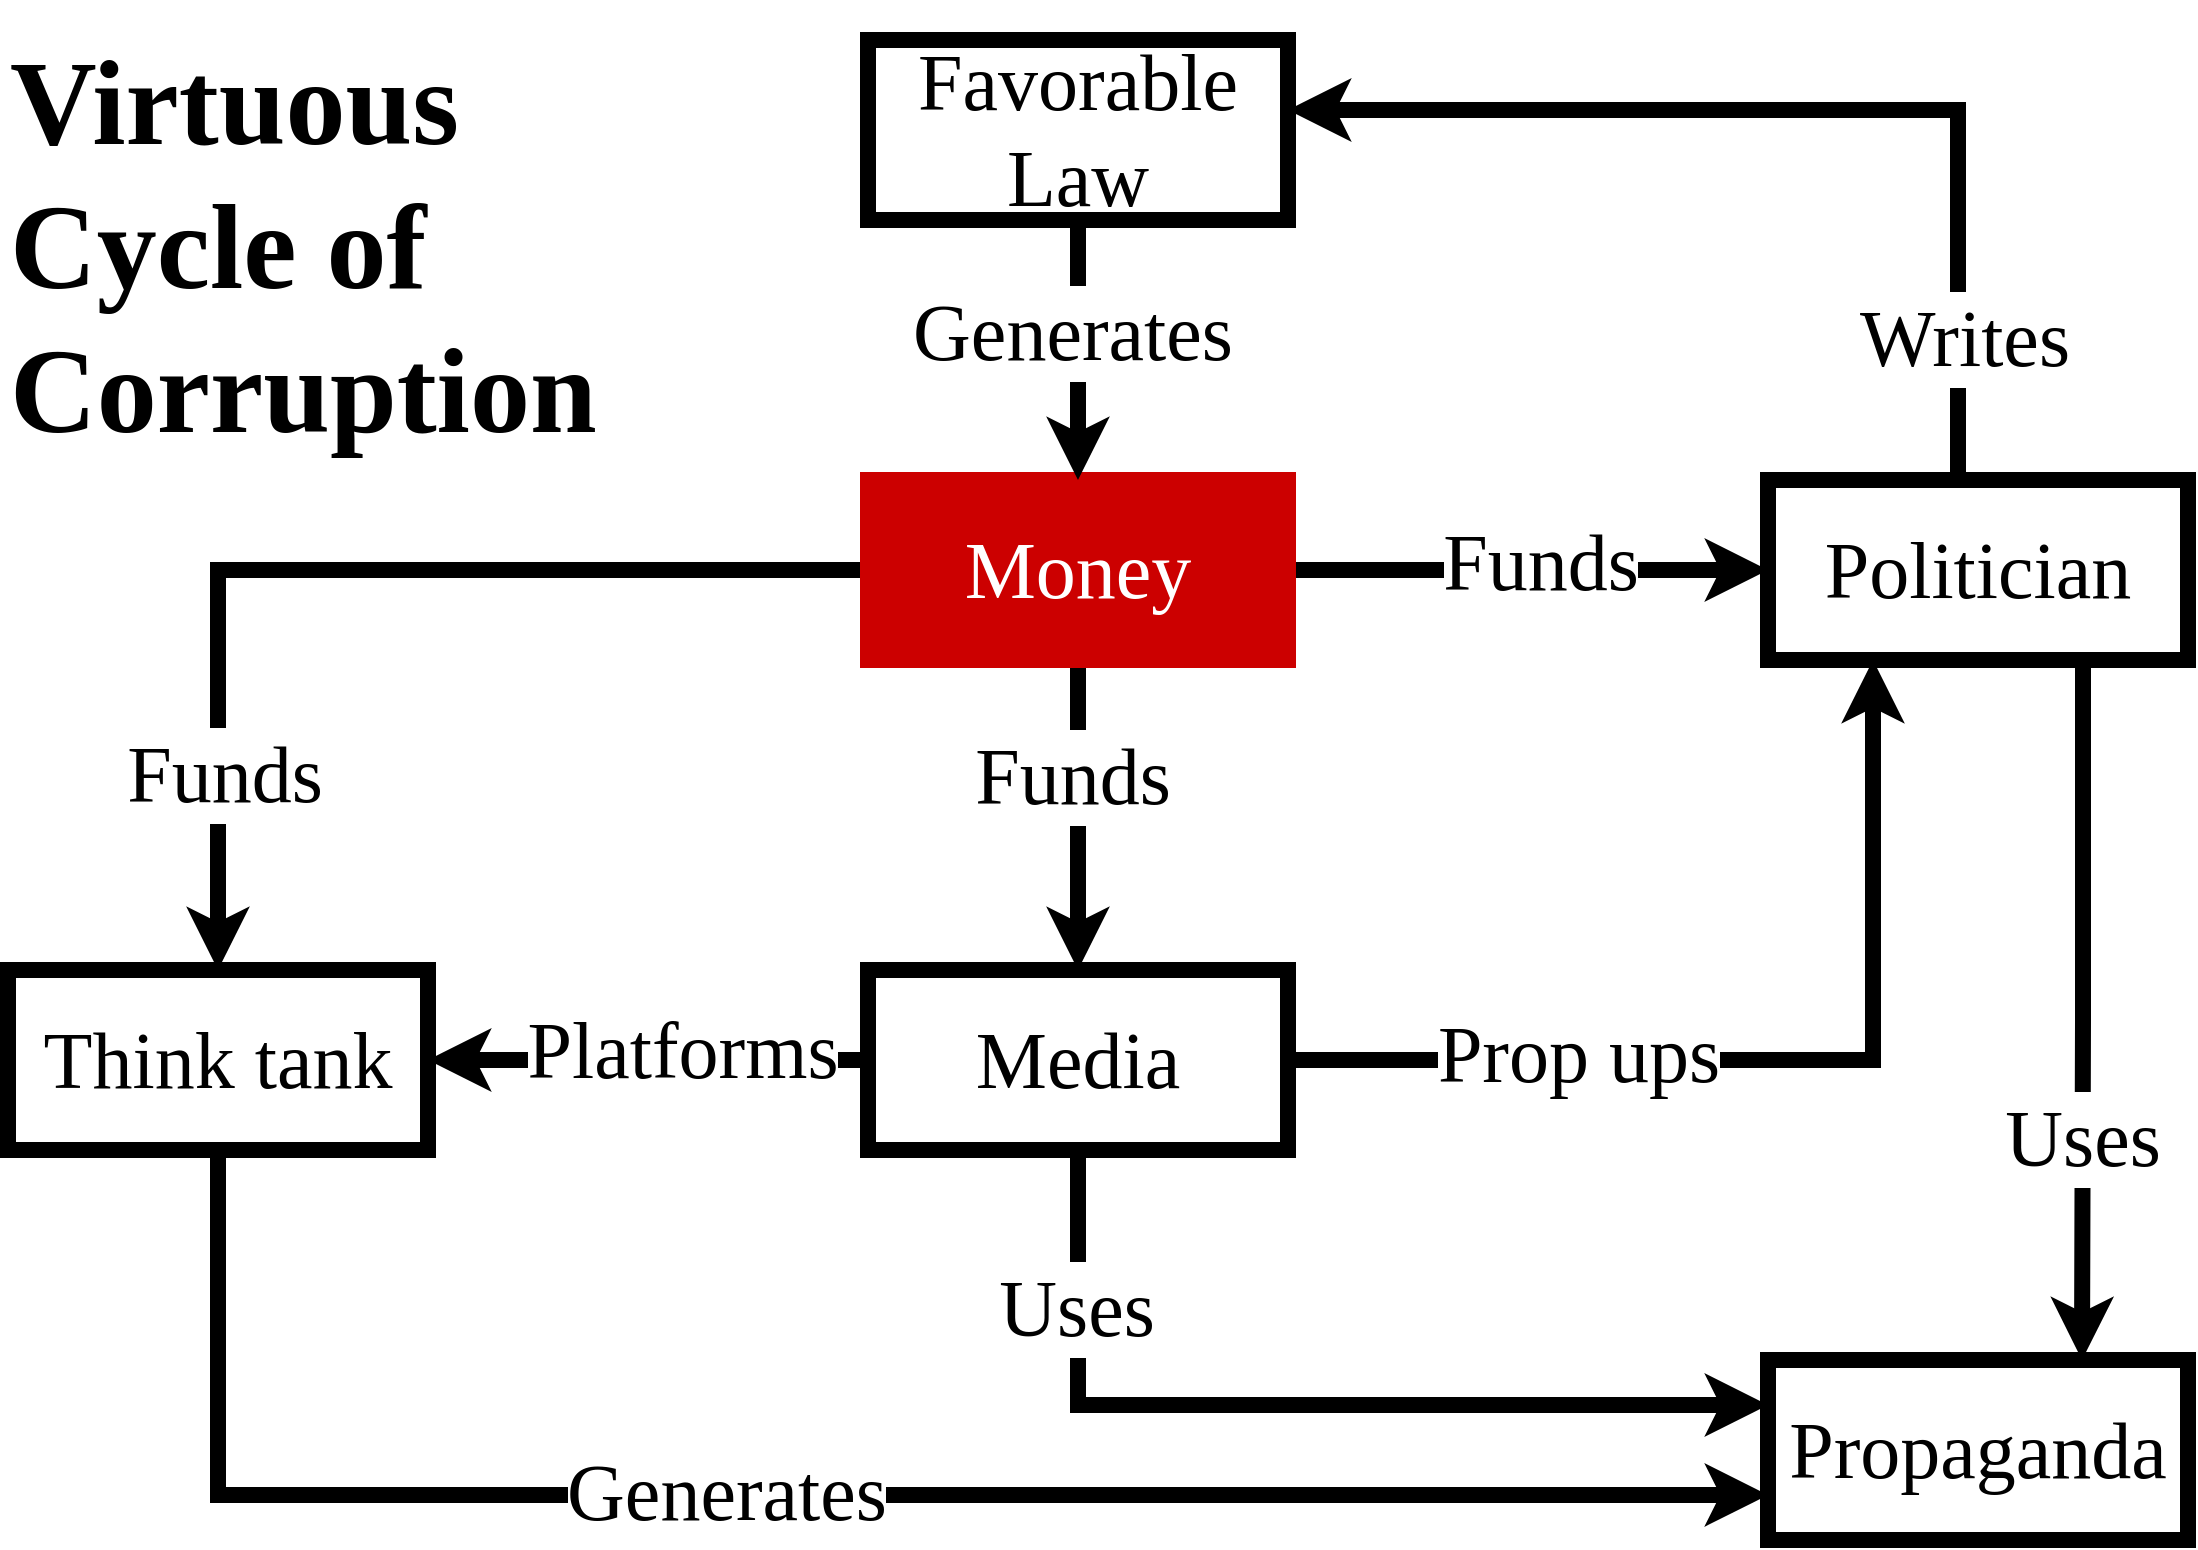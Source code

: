 <mxfile version="11.2.4" type="device" pages="1"><diagram id="TPIGFZXnvXB8ZSNKtqL8" name="Page-1"><mxGraphModel dx="3900" dy="-66" grid="1" gridSize="10" guides="1" tooltips="1" connect="1" arrows="1" fold="1" page="1" pageScale="1" pageWidth="1169" pageHeight="827" math="0" shadow="0"><root><mxCell id="0"/><mxCell id="1" parent="0"/><mxCell id="_87KjzD4-dzK9HJyxHhZ-12" style="edgeStyle=orthogonalEdgeStyle;rounded=0;orthogonalLoop=1;jettySize=auto;html=1;strokeWidth=8;" edge="1" parent="1" source="_87KjzD4-dzK9HJyxHhZ-7" target="_87KjzD4-dzK9HJyxHhZ-4"><mxGeometry relative="1" as="geometry"/></mxCell><mxCell id="_87KjzD4-dzK9HJyxHhZ-13" value="&lt;font style=&quot;font-size: 40px&quot; face=&quot;Crimson Pro Light&quot;&gt;Funds&lt;/font&gt;" style="text;html=1;resizable=0;points=[];align=center;verticalAlign=middle;labelBackgroundColor=#ffffff;" vertex="1" connectable="0" parent="_87KjzD4-dzK9HJyxHhZ-12"><mxGeometry x="-0.146" y="-3" relative="1" as="geometry"><mxPoint y="-8.286" as="offset"/></mxGeometry></mxCell><mxCell id="_87KjzD4-dzK9HJyxHhZ-14" style="edgeStyle=orthogonalEdgeStyle;rounded=0;orthogonalLoop=1;jettySize=auto;html=1;strokeWidth=8;" edge="1" parent="1" source="_87KjzD4-dzK9HJyxHhZ-7" target="_87KjzD4-dzK9HJyxHhZ-3"><mxGeometry relative="1" as="geometry"/></mxCell><mxCell id="_87KjzD4-dzK9HJyxHhZ-15" value="&lt;font style=&quot;font-size: 40px&quot; face=&quot;Crimson Pro Light&quot;&gt;Funds&lt;/font&gt;" style="text;html=1;resizable=0;points=[];align=center;verticalAlign=middle;labelBackgroundColor=#ffffff;" vertex="1" connectable="0" parent="_87KjzD4-dzK9HJyxHhZ-14"><mxGeometry x="0.345" y="3" relative="1" as="geometry"><mxPoint y="74.126" as="offset"/></mxGeometry></mxCell><mxCell id="_87KjzD4-dzK9HJyxHhZ-16" style="edgeStyle=orthogonalEdgeStyle;rounded=0;orthogonalLoop=1;jettySize=auto;html=1;strokeWidth=8;" edge="1" parent="1" source="_87KjzD4-dzK9HJyxHhZ-7" target="_87KjzD4-dzK9HJyxHhZ-5"><mxGeometry relative="1" as="geometry"/></mxCell><mxCell id="_87KjzD4-dzK9HJyxHhZ-18" value="&lt;font style=&quot;font-size: 40px&quot; face=&quot;Crimson Pro Light&quot;&gt;Funds&lt;/font&gt;" style="text;html=1;resizable=0;points=[];align=center;verticalAlign=middle;labelBackgroundColor=#ffffff;" vertex="1" connectable="0" parent="_87KjzD4-dzK9HJyxHhZ-16"><mxGeometry x="0.544" y="4" relative="1" as="geometry"><mxPoint x="-60" as="offset"/></mxGeometry></mxCell><mxCell id="_87KjzD4-dzK9HJyxHhZ-7" value="&lt;font face=&quot;Crimson Pro Light&quot; style=&quot;font-size: 40px&quot;&gt;Money&lt;/font&gt;" style="rounded=0;whiteSpace=wrap;html=1;strokeWidth=8;fillColor=#CC0000;strokeColor=#CC0000;fontColor=#ffffff;" vertex="1" parent="1"><mxGeometry x="-1870" y="1086" width="210" height="90" as="geometry"/></mxCell><mxCell id="_87KjzD4-dzK9HJyxHhZ-24" value="" style="edgeStyle=orthogonalEdgeStyle;rounded=0;orthogonalLoop=1;jettySize=auto;html=1;strokeWidth=8;entryX=0;entryY=0.75;entryDx=0;entryDy=0;" edge="1" parent="1" source="_87KjzD4-dzK9HJyxHhZ-3" target="_87KjzD4-dzK9HJyxHhZ-23"><mxGeometry relative="1" as="geometry"><Array as="points"><mxPoint x="-2195" y="1593"/></Array></mxGeometry></mxCell><mxCell id="_87KjzD4-dzK9HJyxHhZ-37" value="&lt;font style=&quot;font-size: 40px&quot; face=&quot;Crimson Pro Light&quot;&gt;Generates&lt;/font&gt;" style="text;html=1;resizable=0;points=[];align=center;verticalAlign=middle;labelBackgroundColor=#ffffff;" vertex="1" connectable="0" parent="_87KjzD4-dzK9HJyxHhZ-24"><mxGeometry x="-0.192" y="-1" relative="1" as="geometry"><mxPoint x="42.824" y="-3" as="offset"/></mxGeometry></mxCell><mxCell id="_87KjzD4-dzK9HJyxHhZ-3" value="&lt;font face=&quot;Crimson Pro Light&quot; style=&quot;font-size: 40px&quot;&gt;Think tank&lt;/font&gt;" style="rounded=0;whiteSpace=wrap;html=1;strokeWidth=8;" vertex="1" parent="1"><mxGeometry x="-2300" y="1331" width="210" height="90" as="geometry"/></mxCell><mxCell id="_87KjzD4-dzK9HJyxHhZ-23" value="&lt;font face=&quot;Crimson Pro Light&quot; style=&quot;font-size: 40px&quot;&gt;Propaganda&lt;/font&gt;" style="rounded=0;whiteSpace=wrap;html=1;strokeWidth=8;" vertex="1" parent="1"><mxGeometry x="-1420" y="1526" width="210" height="90" as="geometry"/></mxCell><mxCell id="_87KjzD4-dzK9HJyxHhZ-28" value="" style="edgeStyle=orthogonalEdgeStyle;rounded=0;orthogonalLoop=1;jettySize=auto;html=1;strokeWidth=8;" edge="1" parent="1" source="_87KjzD4-dzK9HJyxHhZ-4" target="_87KjzD4-dzK9HJyxHhZ-3"><mxGeometry relative="1" as="geometry"><mxPoint x="-1990" y="1426" as="targetPoint"/></mxGeometry></mxCell><mxCell id="_87KjzD4-dzK9HJyxHhZ-36" value="&lt;font style=&quot;font-size: 40px&quot; face=&quot;Crimson Pro Light&quot;&gt;Platforms&lt;/font&gt;" style="text;html=1;resizable=0;points=[];align=center;verticalAlign=middle;labelBackgroundColor=#ffffff;" vertex="1" connectable="0" parent="_87KjzD4-dzK9HJyxHhZ-28"><mxGeometry x="-0.334" y="2" relative="1" as="geometry"><mxPoint x="-20" y="-7" as="offset"/></mxGeometry></mxCell><mxCell id="_87KjzD4-dzK9HJyxHhZ-29" style="edgeStyle=orthogonalEdgeStyle;rounded=0;orthogonalLoop=1;jettySize=auto;html=1;strokeWidth=8;exitX=1;exitY=0.5;exitDx=0;exitDy=0;entryX=0.25;entryY=1;entryDx=0;entryDy=0;" edge="1" parent="1" source="_87KjzD4-dzK9HJyxHhZ-4" target="_87KjzD4-dzK9HJyxHhZ-5"><mxGeometry relative="1" as="geometry"><Array as="points"><mxPoint x="-1367" y="1376"/></Array></mxGeometry></mxCell><mxCell id="_87KjzD4-dzK9HJyxHhZ-35" value="&lt;font style=&quot;font-size: 40px&quot; face=&quot;Crimson Pro Light&quot;&gt;Prop ups&lt;br&gt;&lt;/font&gt;" style="text;html=1;resizable=0;points=[];align=center;verticalAlign=middle;labelBackgroundColor=#ffffff;" vertex="1" connectable="0" parent="_87KjzD4-dzK9HJyxHhZ-29"><mxGeometry x="-0.36" y="-1" relative="1" as="geometry"><mxPoint x="-12.529" y="-4.5" as="offset"/></mxGeometry></mxCell><mxCell id="_87KjzD4-dzK9HJyxHhZ-30" style="edgeStyle=orthogonalEdgeStyle;rounded=0;orthogonalLoop=1;jettySize=auto;html=1;strokeWidth=8;exitX=0.5;exitY=1;exitDx=0;exitDy=0;entryX=0;entryY=0.25;entryDx=0;entryDy=0;" edge="1" parent="1" source="_87KjzD4-dzK9HJyxHhZ-4" target="_87KjzD4-dzK9HJyxHhZ-23"><mxGeometry relative="1" as="geometry"><Array as="points"><mxPoint x="-1765" y="1549"/></Array></mxGeometry></mxCell><mxCell id="_87KjzD4-dzK9HJyxHhZ-32" value="&lt;font face=&quot;Crimson Pro Light&quot; style=&quot;font-size: 40px&quot;&gt;Uses&lt;/font&gt;" style="text;html=1;resizable=0;points=[];align=center;verticalAlign=middle;labelBackgroundColor=#ffffff;" vertex="1" connectable="0" parent="_87KjzD4-dzK9HJyxHhZ-30"><mxGeometry x="-0.567" y="4" relative="1" as="geometry"><mxPoint x="-5" y="-23.714" as="offset"/></mxGeometry></mxCell><mxCell id="_87KjzD4-dzK9HJyxHhZ-4" value="&lt;font face=&quot;Crimson Pro Light&quot; style=&quot;font-size: 40px&quot;&gt;Media&lt;/font&gt;" style="rounded=0;whiteSpace=wrap;html=1;strokeWidth=8;" vertex="1" parent="1"><mxGeometry x="-1870" y="1331" width="210" height="90" as="geometry"/></mxCell><mxCell id="_87KjzD4-dzK9HJyxHhZ-33" style="edgeStyle=orthogonalEdgeStyle;rounded=0;orthogonalLoop=1;jettySize=auto;html=1;strokeWidth=8;exitX=0.75;exitY=1;exitDx=0;exitDy=0;" edge="1" parent="1" source="_87KjzD4-dzK9HJyxHhZ-5" target="_87KjzD4-dzK9HJyxHhZ-23"><mxGeometry relative="1" as="geometry"><Array as="points"><mxPoint x="-1263" y="1356"/><mxPoint x="-1263" y="1356"/></Array></mxGeometry></mxCell><mxCell id="_87KjzD4-dzK9HJyxHhZ-42" value="&lt;font style=&quot;font-size: 40px&quot; face=&quot;Crimson Pro Light&quot;&gt;Uses&lt;/font&gt;" style="text;html=1;resizable=0;points=[];align=center;verticalAlign=middle;labelBackgroundColor=#ffffff;" vertex="1" connectable="0" parent="_87KjzD4-dzK9HJyxHhZ-33"><mxGeometry x="0.001" y="-4" relative="1" as="geometry"><mxPoint x="3" y="62.971" as="offset"/></mxGeometry></mxCell><mxCell id="_87KjzD4-dzK9HJyxHhZ-39" value="" style="edgeStyle=orthogonalEdgeStyle;rounded=0;orthogonalLoop=1;jettySize=auto;html=1;strokeWidth=8;exitX=0.5;exitY=0;exitDx=0;exitDy=0;" edge="1" parent="1" source="_87KjzD4-dzK9HJyxHhZ-5" target="_87KjzD4-dzK9HJyxHhZ-38"><mxGeometry relative="1" as="geometry"><Array as="points"><mxPoint x="-1325" y="901"/></Array></mxGeometry></mxCell><mxCell id="_87KjzD4-dzK9HJyxHhZ-41" value="&lt;font style=&quot;font-size: 40px&quot; face=&quot;Crimson Pro Light&quot;&gt;Writes&lt;/font&gt;" style="text;html=1;resizable=0;points=[];align=center;verticalAlign=middle;labelBackgroundColor=#ffffff;" vertex="1" connectable="0" parent="_87KjzD4-dzK9HJyxHhZ-39"><mxGeometry x="-0.315" y="-3" relative="1" as="geometry"><mxPoint y="100" as="offset"/></mxGeometry></mxCell><mxCell id="_87KjzD4-dzK9HJyxHhZ-5" value="&lt;font face=&quot;Crimson Pro Light&quot; style=&quot;font-size: 40px&quot;&gt;Politician&lt;/font&gt;" style="rounded=0;whiteSpace=wrap;html=1;strokeWidth=8;" vertex="1" parent="1"><mxGeometry x="-1420" y="1086" width="210" height="90" as="geometry"/></mxCell><mxCell id="_87KjzD4-dzK9HJyxHhZ-40" style="edgeStyle=orthogonalEdgeStyle;rounded=0;orthogonalLoop=1;jettySize=auto;html=1;strokeWidth=8;" edge="1" parent="1" source="_87KjzD4-dzK9HJyxHhZ-38" target="_87KjzD4-dzK9HJyxHhZ-7"><mxGeometry relative="1" as="geometry"/></mxCell><mxCell id="_87KjzD4-dzK9HJyxHhZ-43" value="&lt;font style=&quot;font-size: 40px&quot; face=&quot;Crimson Pro Light&quot;&gt;Generates&lt;/font&gt;" style="text;html=1;resizable=0;points=[];align=center;verticalAlign=middle;labelBackgroundColor=#ffffff;" vertex="1" connectable="0" parent="_87KjzD4-dzK9HJyxHhZ-40"><mxGeometry x="0.208" y="7" relative="1" as="geometry"><mxPoint x="-10" y="-23.176" as="offset"/></mxGeometry></mxCell><mxCell id="_87KjzD4-dzK9HJyxHhZ-38" value="&lt;font face=&quot;Crimson Pro Light&quot; style=&quot;font-size: 40px&quot;&gt;Favorable Law&lt;/font&gt;" style="rounded=0;whiteSpace=wrap;html=1;strokeWidth=8;" vertex="1" parent="1"><mxGeometry x="-1870" y="866" width="210" height="90" as="geometry"/></mxCell><mxCell id="_87KjzD4-dzK9HJyxHhZ-44" value="&lt;h1&gt;&lt;font face=&quot;Crimson Pro Light&quot;&gt;&lt;span style=&quot;font-size: 60px&quot;&gt;Virtuous Cycle of&lt;br&gt;Corruption&lt;/span&gt;&lt;/font&gt;&lt;font face=&quot;Crimson Pro Light&quot;&gt;&lt;span style=&quot;font-size: 60px&quot;&gt;&lt;br&gt;&lt;/span&gt;&lt;/font&gt;&lt;/h1&gt;" style="text;html=1;strokeColor=none;fillColor=none;spacing=5;spacingTop=-20;whiteSpace=wrap;overflow=hidden;rounded=0;" vertex="1" parent="1"><mxGeometry x="-2304" y="856" width="364" height="230" as="geometry"/></mxCell></root></mxGraphModel></diagram></mxfile>